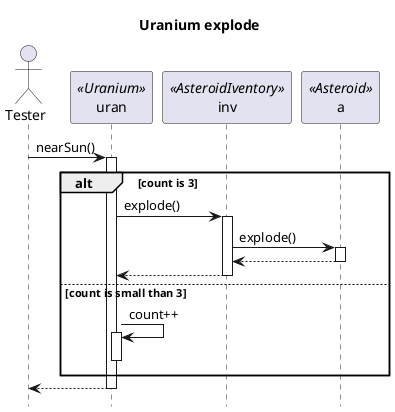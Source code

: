 @startuml
hide footbox
title Uranium explode

actor Tester as Tester

participant uran as uran <<Uranium>>

participant inv as inv <<AsteroidIventory>>

participant a as a <<Asteroid>>

Tester -> uran ++: nearSun()

alt count is 3

uran -> inv ++: explode()

inv -> a ++: explode()

a --> inv --
inv --> uran --

else count is small than 3

uran -> uran ++: count++
uran--

end
uran --> Tester --

@enduml